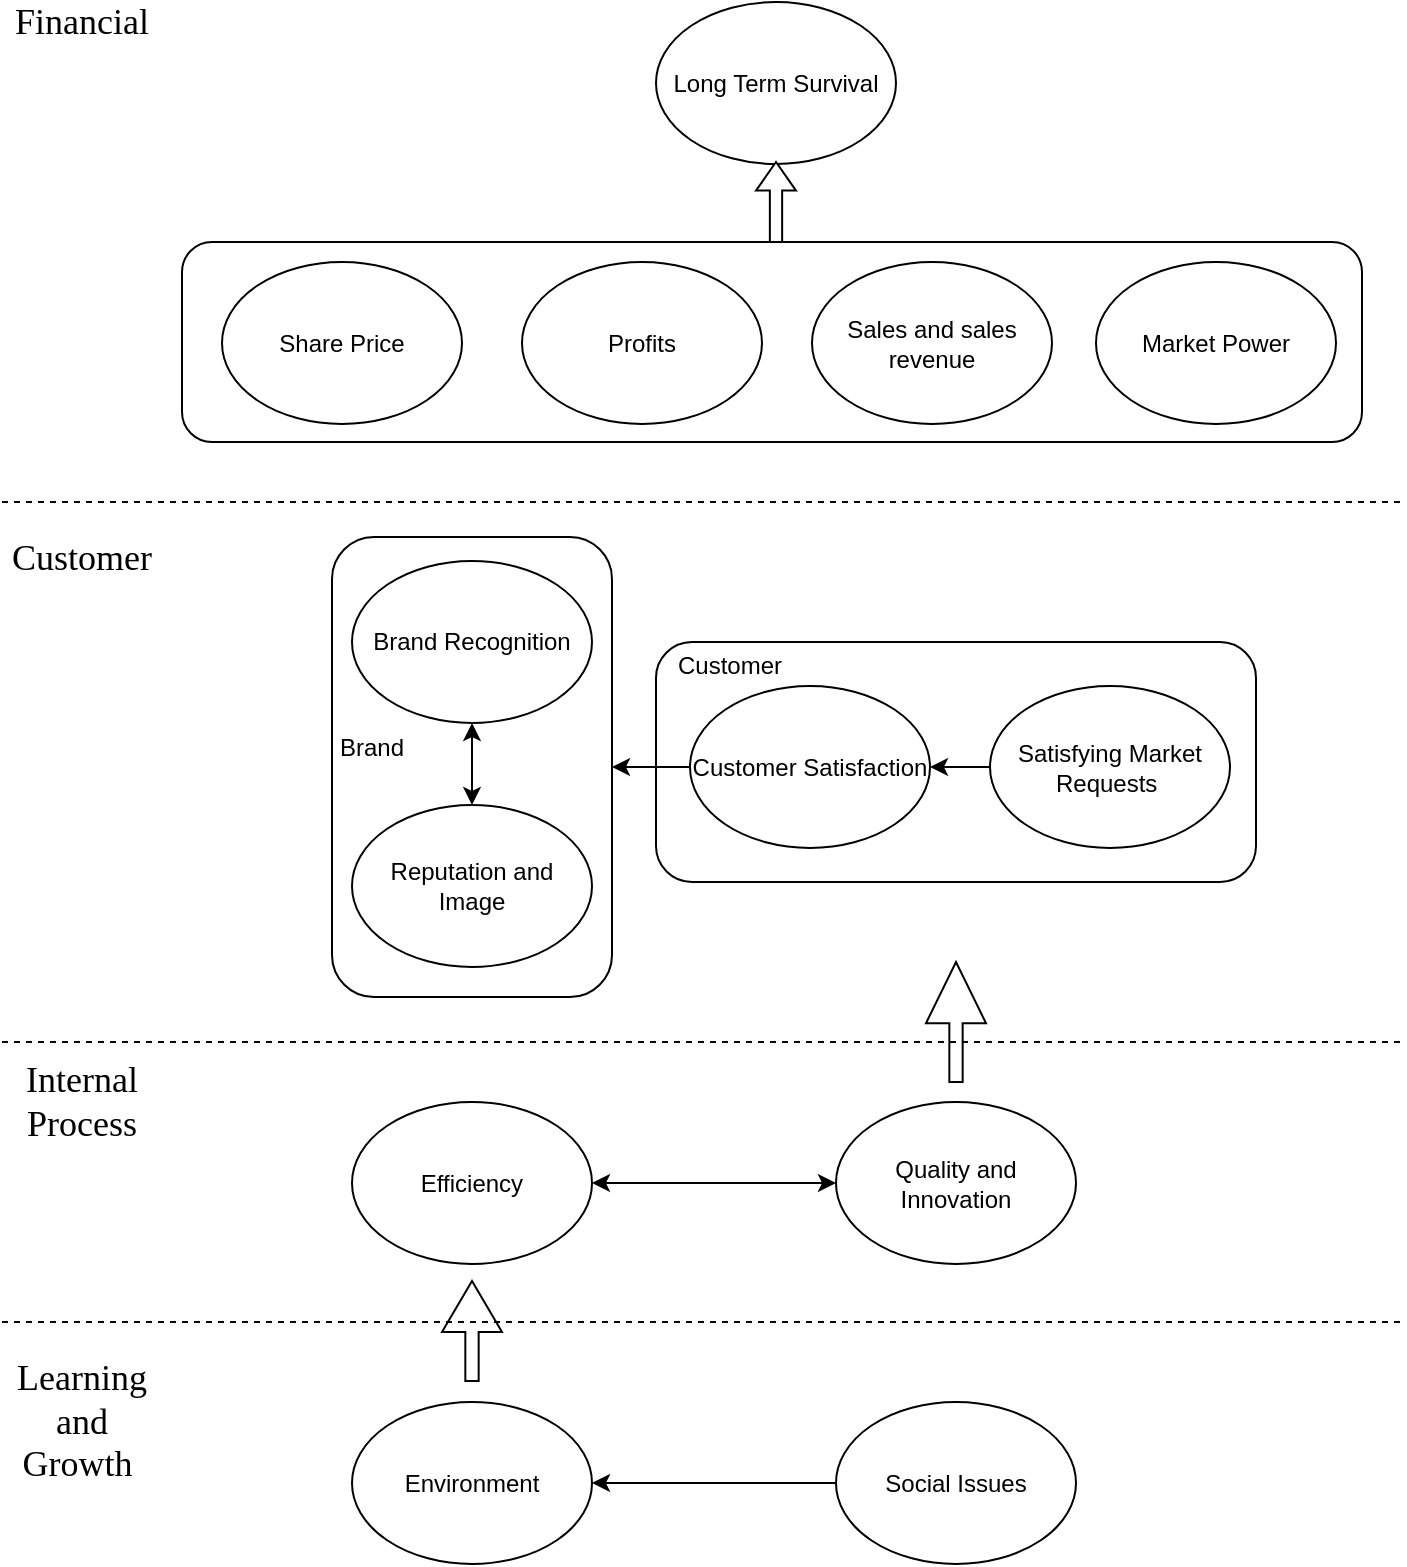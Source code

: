 <mxfile version="13.3.0" type="github"><diagram id="0j7kQBx2fWOavdLrpgRF" name="Page-1"><mxGraphModel dx="1038" dy="499" grid="1" gridSize="10" guides="1" tooltips="1" connect="1" arrows="1" fold="1" page="1" pageScale="1" pageWidth="827" pageHeight="1169" math="0" shadow="0"><root><mxCell id="0"/><mxCell id="1" parent="0"/><mxCell id="P_k4eneQ54_tybDXNxLD-40" value="" style="rounded=1;whiteSpace=wrap;html=1;fillColor=none;" vertex="1" parent="1"><mxGeometry x="130" y="210" width="590" height="100" as="geometry"/></mxCell><mxCell id="P_k4eneQ54_tybDXNxLD-27" value="" style="rounded=1;whiteSpace=wrap;html=1;fillColor=none;" vertex="1" parent="1"><mxGeometry x="367" y="410" width="300" height="120" as="geometry"/></mxCell><mxCell id="P_k4eneQ54_tybDXNxLD-1" value="Environment" style="ellipse;whiteSpace=wrap;html=1;" vertex="1" parent="1"><mxGeometry x="215" y="790" width="120" height="81" as="geometry"/></mxCell><mxCell id="P_k4eneQ54_tybDXNxLD-3" style="edgeStyle=orthogonalEdgeStyle;rounded=0;orthogonalLoop=1;jettySize=auto;html=1;exitX=0;exitY=0.5;exitDx=0;exitDy=0;entryX=1;entryY=0.5;entryDx=0;entryDy=0;" edge="1" parent="1" source="P_k4eneQ54_tybDXNxLD-2" target="P_k4eneQ54_tybDXNxLD-1"><mxGeometry relative="1" as="geometry"><mxPoint x="387.0" y="830.5" as="targetPoint"/></mxGeometry></mxCell><mxCell id="P_k4eneQ54_tybDXNxLD-2" value="Social Issues" style="ellipse;whiteSpace=wrap;html=1;" vertex="1" parent="1"><mxGeometry x="457" y="790" width="120" height="81" as="geometry"/></mxCell><mxCell id="P_k4eneQ54_tybDXNxLD-18" value="Quality and Innovation" style="ellipse;whiteSpace=wrap;html=1;" vertex="1" parent="1"><mxGeometry x="457" y="640" width="120" height="81" as="geometry"/></mxCell><mxCell id="P_k4eneQ54_tybDXNxLD-19" value="Efficiency" style="ellipse;whiteSpace=wrap;html=1;" vertex="1" parent="1"><mxGeometry x="215" y="640" width="120" height="81" as="geometry"/></mxCell><mxCell id="P_k4eneQ54_tybDXNxLD-20" value="" style="endArrow=classic;startArrow=classic;html=1;entryX=0;entryY=0.5;entryDx=0;entryDy=0;exitX=1;exitY=0.5;exitDx=0;exitDy=0;" edge="1" parent="1" source="P_k4eneQ54_tybDXNxLD-19" target="P_k4eneQ54_tybDXNxLD-18"><mxGeometry width="50" height="50" relative="1" as="geometry"><mxPoint x="387.0" y="680.5" as="sourcePoint"/><mxPoint x="397" y="210.5" as="targetPoint"/></mxGeometry></mxCell><mxCell id="P_k4eneQ54_tybDXNxLD-22" value="" style="shape=singleArrow;direction=north;whiteSpace=wrap;html=1;arrowWidth=0.222;arrowSize=0.51;" vertex="1" parent="1"><mxGeometry x="260" y="729.5" width="30" height="50" as="geometry"/></mxCell><mxCell id="P_k4eneQ54_tybDXNxLD-23" value="" style="shape=singleArrow;direction=north;whiteSpace=wrap;html=1;arrowWidth=0.222;arrowSize=0.51;" vertex="1" parent="1"><mxGeometry x="502" y="570" width="30" height="60" as="geometry"/></mxCell><mxCell id="P_k4eneQ54_tybDXNxLD-26" style="edgeStyle=orthogonalEdgeStyle;rounded=0;orthogonalLoop=1;jettySize=auto;html=1;entryX=1;entryY=0.5;entryDx=0;entryDy=0;" edge="1" parent="1" source="P_k4eneQ54_tybDXNxLD-24" target="P_k4eneQ54_tybDXNxLD-25"><mxGeometry relative="1" as="geometry"/></mxCell><mxCell id="P_k4eneQ54_tybDXNxLD-24" value="Satisfying Market Requests&amp;nbsp;" style="ellipse;whiteSpace=wrap;html=1;" vertex="1" parent="1"><mxGeometry x="534" y="432" width="120" height="81" as="geometry"/></mxCell><mxCell id="P_k4eneQ54_tybDXNxLD-35" style="edgeStyle=orthogonalEdgeStyle;rounded=0;orthogonalLoop=1;jettySize=auto;html=1;entryX=1;entryY=0.5;entryDx=0;entryDy=0;" edge="1" parent="1" source="P_k4eneQ54_tybDXNxLD-25" target="P_k4eneQ54_tybDXNxLD-32"><mxGeometry relative="1" as="geometry"/></mxCell><mxCell id="P_k4eneQ54_tybDXNxLD-25" value="Customer Satisfaction" style="ellipse;whiteSpace=wrap;html=1;" vertex="1" parent="1"><mxGeometry x="384" y="432" width="120" height="81" as="geometry"/></mxCell><mxCell id="P_k4eneQ54_tybDXNxLD-28" value="Customer" style="text;html=1;strokeColor=none;fillColor=none;align=center;verticalAlign=middle;whiteSpace=wrap;rounded=0;" vertex="1" parent="1"><mxGeometry x="384" y="412" width="40" height="20" as="geometry"/></mxCell><mxCell id="P_k4eneQ54_tybDXNxLD-29" value="Reputation and Image" style="ellipse;whiteSpace=wrap;html=1;" vertex="1" parent="1"><mxGeometry x="215" y="491.5" width="120" height="81" as="geometry"/></mxCell><mxCell id="P_k4eneQ54_tybDXNxLD-30" value="Brand Recognition" style="ellipse;whiteSpace=wrap;html=1;" vertex="1" parent="1"><mxGeometry x="215" y="369.5" width="120" height="81" as="geometry"/></mxCell><mxCell id="P_k4eneQ54_tybDXNxLD-31" value="" style="endArrow=classic;startArrow=classic;html=1;entryX=0.5;entryY=1;entryDx=0;entryDy=0;exitX=0.5;exitY=0;exitDx=0;exitDy=0;" edge="1" parent="1" source="P_k4eneQ54_tybDXNxLD-29" target="P_k4eneQ54_tybDXNxLD-30"><mxGeometry width="50" height="50" relative="1" as="geometry"><mxPoint x="385" y="609.5" as="sourcePoint"/><mxPoint x="435" y="559.5" as="targetPoint"/></mxGeometry></mxCell><mxCell id="P_k4eneQ54_tybDXNxLD-32" value="" style="rounded=1;whiteSpace=wrap;html=1;fillColor=none;" vertex="1" parent="1"><mxGeometry x="205" y="357.5" width="140" height="230" as="geometry"/></mxCell><mxCell id="P_k4eneQ54_tybDXNxLD-33" value="Brand" style="text;html=1;strokeColor=none;fillColor=none;align=center;verticalAlign=middle;whiteSpace=wrap;rounded=0;" vertex="1" parent="1"><mxGeometry x="205" y="452.5" width="40" height="20" as="geometry"/></mxCell><mxCell id="P_k4eneQ54_tybDXNxLD-36" value="Share Price" style="ellipse;whiteSpace=wrap;html=1;" vertex="1" parent="1"><mxGeometry x="150" y="220" width="120" height="81" as="geometry"/></mxCell><mxCell id="P_k4eneQ54_tybDXNxLD-37" value="Profits" style="ellipse;whiteSpace=wrap;html=1;" vertex="1" parent="1"><mxGeometry x="300" y="220" width="120" height="81" as="geometry"/></mxCell><mxCell id="P_k4eneQ54_tybDXNxLD-38" value="Sales and sales revenue" style="ellipse;whiteSpace=wrap;html=1;" vertex="1" parent="1"><mxGeometry x="445" y="220" width="120" height="81" as="geometry"/></mxCell><mxCell id="P_k4eneQ54_tybDXNxLD-39" value="Market Power" style="ellipse;whiteSpace=wrap;html=1;" vertex="1" parent="1"><mxGeometry x="587" y="220" width="120" height="81" as="geometry"/></mxCell><mxCell id="P_k4eneQ54_tybDXNxLD-41" value="Long Term Survival" style="ellipse;whiteSpace=wrap;html=1;" vertex="1" parent="1"><mxGeometry x="367" y="90" width="120" height="81" as="geometry"/></mxCell><mxCell id="P_k4eneQ54_tybDXNxLD-42" value="" style="shape=singleArrow;direction=north;whiteSpace=wrap;html=1;arrowWidth=0.307;arrowSize=0.357;" vertex="1" parent="1"><mxGeometry x="417" y="170" width="20" height="40" as="geometry"/></mxCell><mxCell id="P_k4eneQ54_tybDXNxLD-43" value="" style="endArrow=none;dashed=1;html=1;" edge="1" parent="1"><mxGeometry width="50" height="50" relative="1" as="geometry"><mxPoint x="40" y="750" as="sourcePoint"/><mxPoint x="740" y="750" as="targetPoint"/></mxGeometry></mxCell><mxCell id="P_k4eneQ54_tybDXNxLD-44" value="" style="endArrow=none;dashed=1;html=1;" edge="1" parent="1"><mxGeometry width="50" height="50" relative="1" as="geometry"><mxPoint x="40" y="610" as="sourcePoint"/><mxPoint x="740" y="610" as="targetPoint"/></mxGeometry></mxCell><mxCell id="P_k4eneQ54_tybDXNxLD-45" value="" style="endArrow=none;dashed=1;html=1;" edge="1" parent="1"><mxGeometry width="50" height="50" relative="1" as="geometry"><mxPoint x="40" y="340" as="sourcePoint"/><mxPoint x="740" y="340" as="targetPoint"/></mxGeometry></mxCell><mxCell id="P_k4eneQ54_tybDXNxLD-46" value="&lt;span style=&quot;font-family: &amp;#34;cambria&amp;#34; , serif&quot;&gt;&lt;font style=&quot;font-size: 18px&quot;&gt;Customer&lt;/font&gt;&lt;/span&gt;" style="text;html=1;strokeColor=none;fillColor=none;align=center;verticalAlign=middle;whiteSpace=wrap;rounded=0;" vertex="1" parent="1"><mxGeometry x="60" y="357.5" width="40" height="20" as="geometry"/></mxCell><mxCell id="P_k4eneQ54_tybDXNxLD-47" value="&lt;font style=&quot;font-size: 18px&quot;&gt;&lt;span style=&quot;font-family: &amp;#34;cambria&amp;#34; , serif&quot;&gt;Internal&lt;/span&gt;&lt;span style=&quot;font-family: &amp;#34;times new roman&amp;#34; , serif&quot;&gt; &lt;/span&gt;&lt;span style=&quot;font-family: &amp;#34;cambria&amp;#34; , serif&quot;&gt;Process&lt;/span&gt;&lt;/font&gt;" style="text;html=1;strokeColor=none;fillColor=none;align=center;verticalAlign=middle;whiteSpace=wrap;rounded=0;" vertex="1" parent="1"><mxGeometry x="60" y="630" width="40" height="20" as="geometry"/></mxCell><mxCell id="P_k4eneQ54_tybDXNxLD-48" value="&lt;span style=&quot;font-family: &amp;#34;cambria&amp;#34; , serif&quot;&gt;&lt;font style=&quot;font-size: 18px&quot;&gt;Learning&lt;br/&gt;and Growth&amp;nbsp;&lt;/font&gt;&lt;/span&gt;" style="text;html=1;strokeColor=none;fillColor=none;align=center;verticalAlign=middle;whiteSpace=wrap;rounded=0;" vertex="1" parent="1"><mxGeometry x="60" y="790" width="40" height="20" as="geometry"/></mxCell><mxCell id="P_k4eneQ54_tybDXNxLD-49" value="&lt;span style=&quot;font-family: &amp;#34;cambria&amp;#34; , serif&quot;&gt;&lt;font style=&quot;font-size: 18px&quot;&gt;Financial&lt;/font&gt;&lt;/span&gt;" style="text;html=1;strokeColor=none;fillColor=none;align=center;verticalAlign=middle;whiteSpace=wrap;rounded=0;" vertex="1" parent="1"><mxGeometry x="60" y="90" width="40" height="20" as="geometry"/></mxCell></root></mxGraphModel></diagram></mxfile>